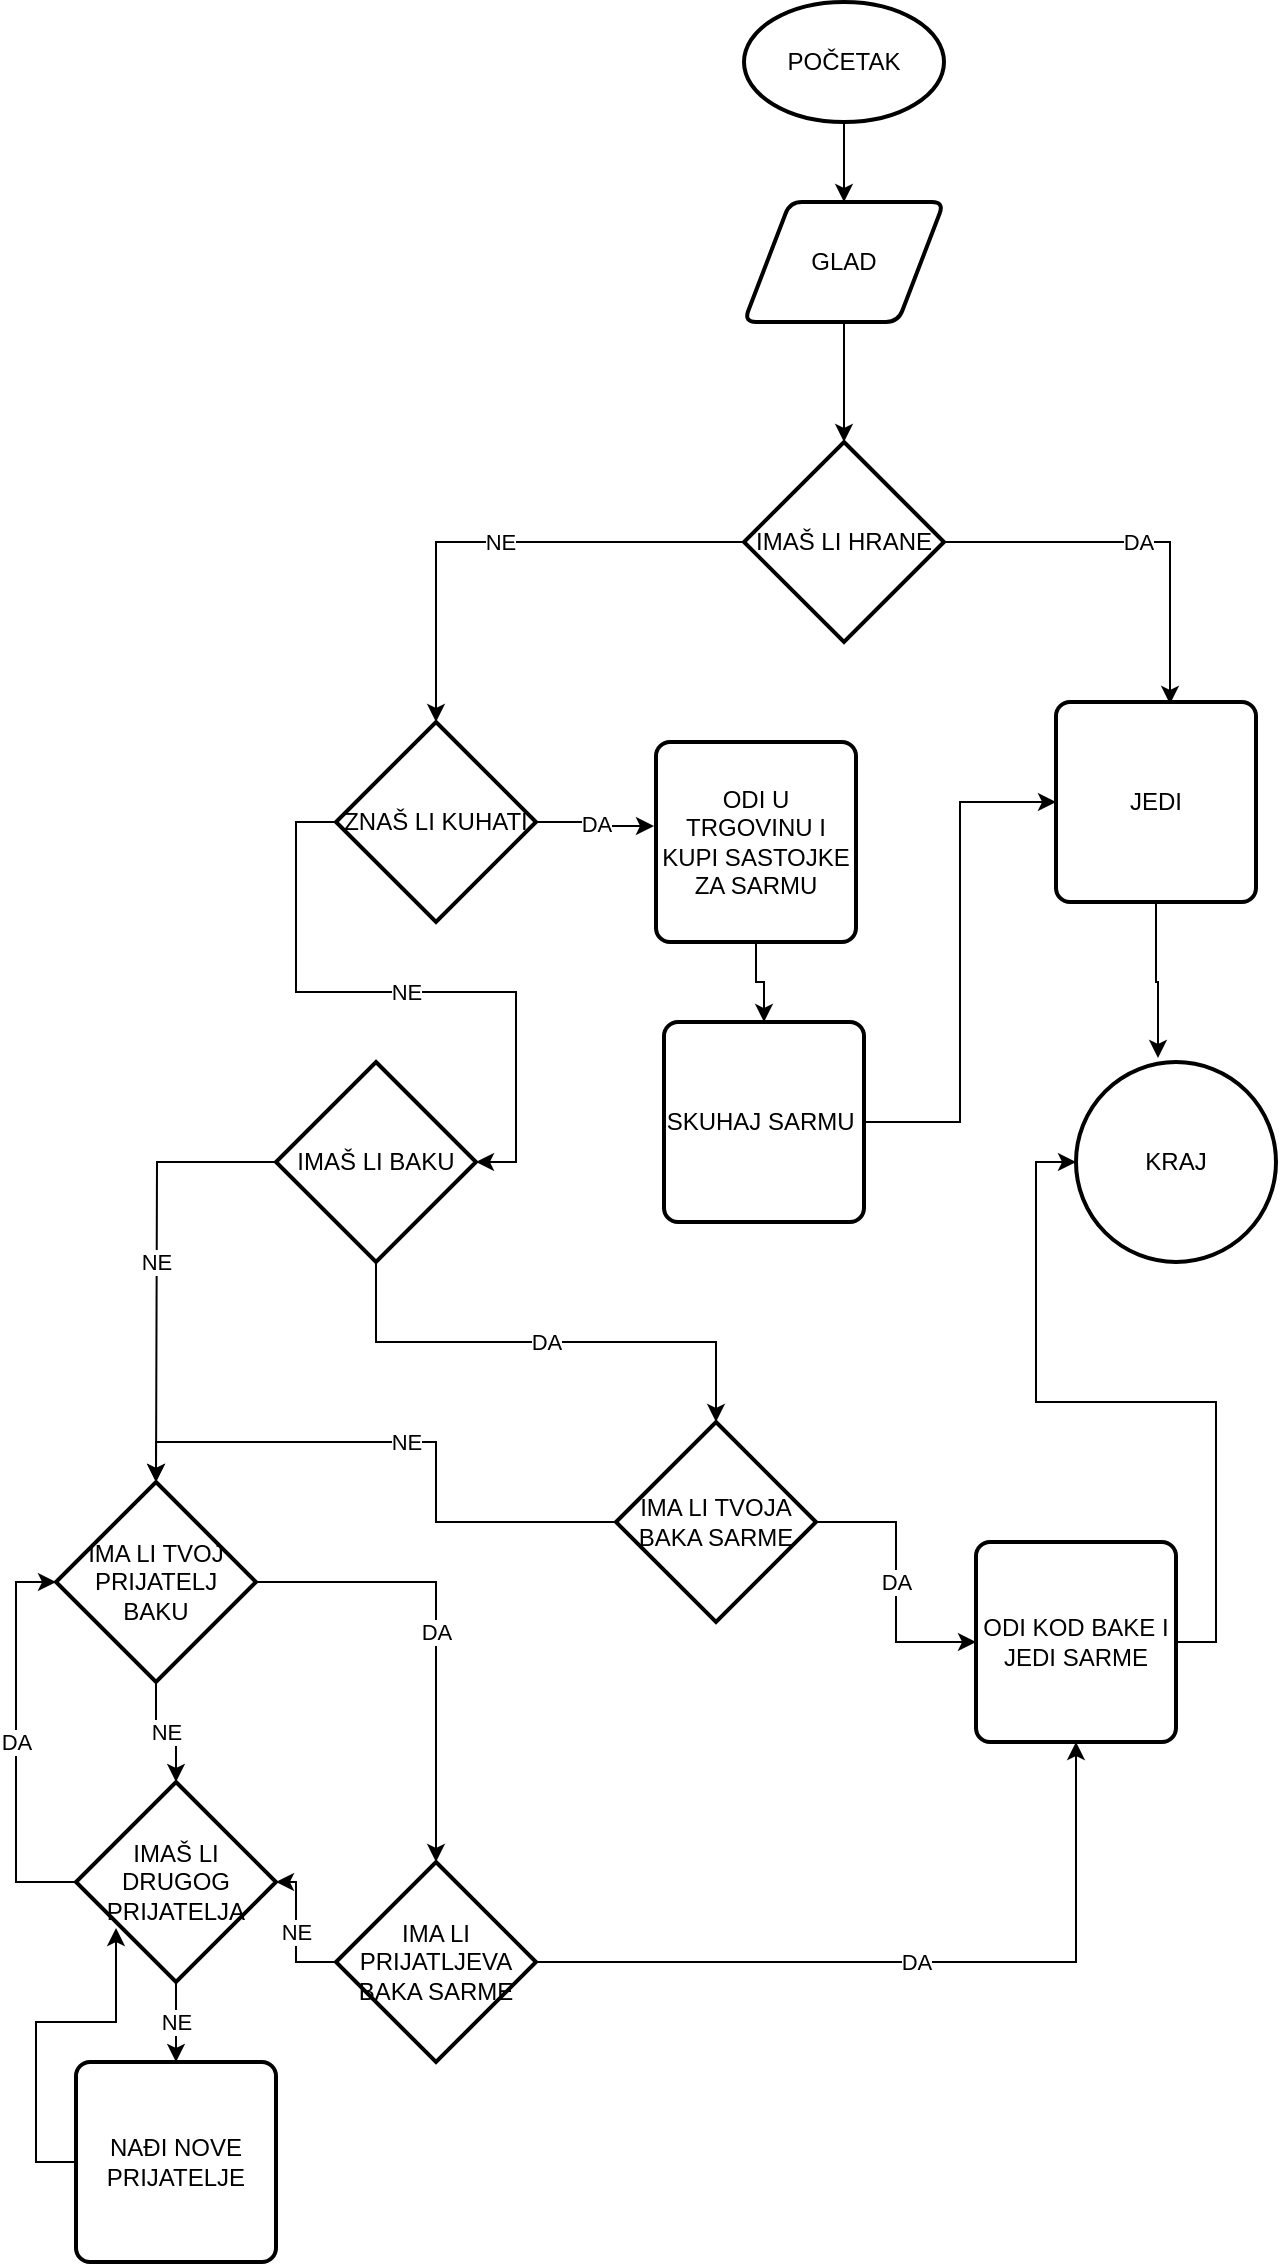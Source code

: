 <mxfile version="15.2.7" type="github">
  <diagram id="C5RBs43oDa-KdzZeNtuy" name="Page-1">
    <mxGraphModel dx="2249" dy="1963" grid="1" gridSize="10" guides="1" tooltips="1" connect="1" arrows="1" fold="1" page="1" pageScale="1" pageWidth="827" pageHeight="1169" math="0" shadow="0">
      <root>
        <mxCell id="WIyWlLk6GJQsqaUBKTNV-0" />
        <mxCell id="WIyWlLk6GJQsqaUBKTNV-1" parent="WIyWlLk6GJQsqaUBKTNV-0" />
        <mxCell id="Yx9n-qhTxMwfonUjRKdv-32" style="edgeStyle=orthogonalEdgeStyle;rounded=0;orthogonalLoop=1;jettySize=auto;html=1;exitX=0.5;exitY=1;exitDx=0;exitDy=0;exitPerimeter=0;entryX=0.5;entryY=0;entryDx=0;entryDy=0;" parent="WIyWlLk6GJQsqaUBKTNV-1" source="Yx9n-qhTxMwfonUjRKdv-23" target="Yx9n-qhTxMwfonUjRKdv-24" edge="1">
          <mxGeometry relative="1" as="geometry" />
        </mxCell>
        <mxCell id="Yx9n-qhTxMwfonUjRKdv-23" value="POČETAK" style="strokeWidth=2;html=1;shape=mxgraph.flowchart.start_1;whiteSpace=wrap;" parent="WIyWlLk6GJQsqaUBKTNV-1" vertex="1">
          <mxGeometry x="354" y="-210" width="100" height="60" as="geometry" />
        </mxCell>
        <mxCell id="Yx9n-qhTxMwfonUjRKdv-31" style="edgeStyle=orthogonalEdgeStyle;rounded=0;orthogonalLoop=1;jettySize=auto;html=1;" parent="WIyWlLk6GJQsqaUBKTNV-1" source="Yx9n-qhTxMwfonUjRKdv-24" target="Yx9n-qhTxMwfonUjRKdv-25" edge="1">
          <mxGeometry relative="1" as="geometry" />
        </mxCell>
        <mxCell id="Yx9n-qhTxMwfonUjRKdv-24" value="GLAD" style="shape=parallelogram;html=1;strokeWidth=2;perimeter=parallelogramPerimeter;whiteSpace=wrap;rounded=1;arcSize=12;size=0.23;" parent="WIyWlLk6GJQsqaUBKTNV-1" vertex="1">
          <mxGeometry x="354" y="-110" width="100" height="60" as="geometry" />
        </mxCell>
        <mxCell id="Yx9n-qhTxMwfonUjRKdv-29" value="NE" style="edgeStyle=orthogonalEdgeStyle;rounded=0;orthogonalLoop=1;jettySize=auto;html=1;entryX=0.5;entryY=0;entryDx=0;entryDy=0;entryPerimeter=0;" parent="WIyWlLk6GJQsqaUBKTNV-1" source="Yx9n-qhTxMwfonUjRKdv-25" target="Yx9n-qhTxMwfonUjRKdv-33" edge="1">
          <mxGeometry relative="1" as="geometry">
            <mxPoint x="210" y="180" as="targetPoint" />
          </mxGeometry>
        </mxCell>
        <mxCell id="Yx9n-qhTxMwfonUjRKdv-30" value="DA" style="edgeStyle=orthogonalEdgeStyle;rounded=0;orthogonalLoop=1;jettySize=auto;html=1;entryX=0.57;entryY=0.01;entryDx=0;entryDy=0;entryPerimeter=0;" parent="WIyWlLk6GJQsqaUBKTNV-1" source="Yx9n-qhTxMwfonUjRKdv-25" target="Yx9n-qhTxMwfonUjRKdv-34" edge="1">
          <mxGeometry relative="1" as="geometry">
            <mxPoint x="560" y="180" as="targetPoint" />
          </mxGeometry>
        </mxCell>
        <mxCell id="Yx9n-qhTxMwfonUjRKdv-25" value="IMAŠ LI HRANE" style="strokeWidth=2;html=1;shape=mxgraph.flowchart.decision;whiteSpace=wrap;" parent="WIyWlLk6GJQsqaUBKTNV-1" vertex="1">
          <mxGeometry x="354" y="10" width="100" height="100" as="geometry" />
        </mxCell>
        <mxCell id="Yx9n-qhTxMwfonUjRKdv-38" value="NE" style="edgeStyle=orthogonalEdgeStyle;rounded=0;orthogonalLoop=1;jettySize=auto;html=1;exitX=0;exitY=0.5;exitDx=0;exitDy=0;exitPerimeter=0;entryX=1;entryY=0.5;entryDx=0;entryDy=0;entryPerimeter=0;" parent="WIyWlLk6GJQsqaUBKTNV-1" source="Yx9n-qhTxMwfonUjRKdv-33" target="Yx9n-qhTxMwfonUjRKdv-37" edge="1">
          <mxGeometry relative="1" as="geometry" />
        </mxCell>
        <mxCell id="Yx9n-qhTxMwfonUjRKdv-40" value="DA" style="edgeStyle=orthogonalEdgeStyle;rounded=0;orthogonalLoop=1;jettySize=auto;html=1;exitX=1;exitY=0.5;exitDx=0;exitDy=0;exitPerimeter=0;entryX=-0.01;entryY=0.42;entryDx=0;entryDy=0;entryPerimeter=0;" parent="WIyWlLk6GJQsqaUBKTNV-1" source="Yx9n-qhTxMwfonUjRKdv-33" target="Yx9n-qhTxMwfonUjRKdv-39" edge="1">
          <mxGeometry relative="1" as="geometry" />
        </mxCell>
        <mxCell id="Yx9n-qhTxMwfonUjRKdv-33" value="ZNAŠ LI KUHATI" style="strokeWidth=2;html=1;shape=mxgraph.flowchart.decision;whiteSpace=wrap;" parent="WIyWlLk6GJQsqaUBKTNV-1" vertex="1">
          <mxGeometry x="150" y="150" width="100" height="100" as="geometry" />
        </mxCell>
        <mxCell id="Yx9n-qhTxMwfonUjRKdv-36" style="edgeStyle=orthogonalEdgeStyle;rounded=0;orthogonalLoop=1;jettySize=auto;html=1;entryX=0.41;entryY=-0.02;entryDx=0;entryDy=0;entryPerimeter=0;" parent="WIyWlLk6GJQsqaUBKTNV-1" source="Yx9n-qhTxMwfonUjRKdv-34" target="Yx9n-qhTxMwfonUjRKdv-35" edge="1">
          <mxGeometry relative="1" as="geometry">
            <mxPoint x="520" y="340" as="targetPoint" />
          </mxGeometry>
        </mxCell>
        <mxCell id="Yx9n-qhTxMwfonUjRKdv-34" value="JEDI" style="rounded=1;whiteSpace=wrap;html=1;absoluteArcSize=1;arcSize=14;strokeWidth=2;" parent="WIyWlLk6GJQsqaUBKTNV-1" vertex="1">
          <mxGeometry x="510" y="140" width="100" height="100" as="geometry" />
        </mxCell>
        <mxCell id="Yx9n-qhTxMwfonUjRKdv-35" value="KRAJ" style="strokeWidth=2;html=1;shape=mxgraph.flowchart.start_2;whiteSpace=wrap;" parent="WIyWlLk6GJQsqaUBKTNV-1" vertex="1">
          <mxGeometry x="520" y="320" width="100" height="100" as="geometry" />
        </mxCell>
        <mxCell id="Yx9n-qhTxMwfonUjRKdv-43" value="DA" style="edgeStyle=orthogonalEdgeStyle;rounded=0;orthogonalLoop=1;jettySize=auto;html=1;exitX=0.5;exitY=1;exitDx=0;exitDy=0;exitPerimeter=0;entryX=0.5;entryY=0;entryDx=0;entryDy=0;entryPerimeter=0;" parent="WIyWlLk6GJQsqaUBKTNV-1" source="Yx9n-qhTxMwfonUjRKdv-37" target="Yx9n-qhTxMwfonUjRKdv-45" edge="1">
          <mxGeometry relative="1" as="geometry">
            <mxPoint x="270" y="535" as="targetPoint" />
          </mxGeometry>
        </mxCell>
        <mxCell id="Yx9n-qhTxMwfonUjRKdv-44" value="NE" style="edgeStyle=orthogonalEdgeStyle;rounded=0;orthogonalLoop=1;jettySize=auto;html=1;exitX=0;exitY=0.5;exitDx=0;exitDy=0;exitPerimeter=0;entryX=0.5;entryY=0;entryDx=0;entryDy=0;" parent="WIyWlLk6GJQsqaUBKTNV-1" source="Yx9n-qhTxMwfonUjRKdv-37" edge="1">
          <mxGeometry relative="1" as="geometry">
            <mxPoint x="60" y="530" as="targetPoint" />
          </mxGeometry>
        </mxCell>
        <mxCell id="Yx9n-qhTxMwfonUjRKdv-37" value="IMAŠ LI BAKU" style="strokeWidth=2;html=1;shape=mxgraph.flowchart.decision;whiteSpace=wrap;" parent="WIyWlLk6GJQsqaUBKTNV-1" vertex="1">
          <mxGeometry x="120" y="320" width="100" height="100" as="geometry" />
        </mxCell>
        <mxCell id="1HPGZNzcPDIOpK_zaHCN-9" style="edgeStyle=orthogonalEdgeStyle;rounded=0;orthogonalLoop=1;jettySize=auto;html=1;exitX=0.5;exitY=1;exitDx=0;exitDy=0;entryX=0.5;entryY=0;entryDx=0;entryDy=0;" parent="WIyWlLk6GJQsqaUBKTNV-1" source="Yx9n-qhTxMwfonUjRKdv-39" target="1HPGZNzcPDIOpK_zaHCN-8" edge="1">
          <mxGeometry relative="1" as="geometry" />
        </mxCell>
        <mxCell id="Yx9n-qhTxMwfonUjRKdv-39" value="ODI U TRGOVINU I KUPI SASTOJKE ZA SARMU" style="rounded=1;whiteSpace=wrap;html=1;absoluteArcSize=1;arcSize=14;strokeWidth=2;" parent="WIyWlLk6GJQsqaUBKTNV-1" vertex="1">
          <mxGeometry x="310" y="160" width="100" height="100" as="geometry" />
        </mxCell>
        <mxCell id="Yx9n-qhTxMwfonUjRKdv-49" value="DA" style="edgeStyle=orthogonalEdgeStyle;rounded=0;orthogonalLoop=1;jettySize=auto;html=1;entryX=0;entryY=0.5;entryDx=0;entryDy=0;" parent="WIyWlLk6GJQsqaUBKTNV-1" source="Yx9n-qhTxMwfonUjRKdv-45" target="Yx9n-qhTxMwfonUjRKdv-46" edge="1">
          <mxGeometry relative="1" as="geometry" />
        </mxCell>
        <mxCell id="1HPGZNzcPDIOpK_zaHCN-13" value="NE" style="edgeStyle=orthogonalEdgeStyle;rounded=0;orthogonalLoop=1;jettySize=auto;html=1;exitX=0;exitY=0.5;exitDx=0;exitDy=0;exitPerimeter=0;entryX=0.5;entryY=0;entryDx=0;entryDy=0;entryPerimeter=0;" parent="WIyWlLk6GJQsqaUBKTNV-1" source="Yx9n-qhTxMwfonUjRKdv-45" target="Yx9n-qhTxMwfonUjRKdv-50" edge="1">
          <mxGeometry relative="1" as="geometry" />
        </mxCell>
        <mxCell id="Yx9n-qhTxMwfonUjRKdv-45" value="IMA LI TVOJA BAKA SARME" style="strokeWidth=2;html=1;shape=mxgraph.flowchart.decision;whiteSpace=wrap;" parent="WIyWlLk6GJQsqaUBKTNV-1" vertex="1">
          <mxGeometry x="290" y="500" width="100" height="100" as="geometry" />
        </mxCell>
        <mxCell id="1HPGZNzcPDIOpK_zaHCN-0" style="edgeStyle=orthogonalEdgeStyle;rounded=0;orthogonalLoop=1;jettySize=auto;html=1;exitX=1;exitY=0.5;exitDx=0;exitDy=0;entryX=0;entryY=0.5;entryDx=0;entryDy=0;entryPerimeter=0;" parent="WIyWlLk6GJQsqaUBKTNV-1" source="Yx9n-qhTxMwfonUjRKdv-46" target="Yx9n-qhTxMwfonUjRKdv-35" edge="1">
          <mxGeometry relative="1" as="geometry" />
        </mxCell>
        <mxCell id="Yx9n-qhTxMwfonUjRKdv-46" value="ODI KOD BAKE I JEDI SARME" style="rounded=1;whiteSpace=wrap;html=1;absoluteArcSize=1;arcSize=14;strokeWidth=2;" parent="WIyWlLk6GJQsqaUBKTNV-1" vertex="1">
          <mxGeometry x="470" y="560" width="100" height="100" as="geometry" />
        </mxCell>
        <mxCell id="1HPGZNzcPDIOpK_zaHCN-5" value="NE" style="edgeStyle=orthogonalEdgeStyle;rounded=0;orthogonalLoop=1;jettySize=auto;html=1;exitX=0;exitY=0.5;exitDx=0;exitDy=0;exitPerimeter=0;entryX=1;entryY=0.5;entryDx=0;entryDy=0;entryPerimeter=0;" parent="WIyWlLk6GJQsqaUBKTNV-1" source="Yx9n-qhTxMwfonUjRKdv-47" target="anWrbfzEYd8IfU0bnavM-0" edge="1">
          <mxGeometry relative="1" as="geometry">
            <mxPoint x="60" y="750" as="targetPoint" />
          </mxGeometry>
        </mxCell>
        <mxCell id="1HPGZNzcPDIOpK_zaHCN-6" value="DA" style="edgeStyle=orthogonalEdgeStyle;rounded=0;orthogonalLoop=1;jettySize=auto;html=1;exitX=1;exitY=0.5;exitDx=0;exitDy=0;exitPerimeter=0;entryX=0.5;entryY=1;entryDx=0;entryDy=0;" parent="WIyWlLk6GJQsqaUBKTNV-1" source="Yx9n-qhTxMwfonUjRKdv-47" target="Yx9n-qhTxMwfonUjRKdv-46" edge="1">
          <mxGeometry relative="1" as="geometry" />
        </mxCell>
        <mxCell id="Yx9n-qhTxMwfonUjRKdv-47" value="IMA LI PRIJATLJEVA BAKA SARME" style="strokeWidth=2;html=1;shape=mxgraph.flowchart.decision;whiteSpace=wrap;" parent="WIyWlLk6GJQsqaUBKTNV-1" vertex="1">
          <mxGeometry x="150" y="720" width="100" height="100" as="geometry" />
        </mxCell>
        <mxCell id="1HPGZNzcPDIOpK_zaHCN-2" value="NE" style="edgeStyle=orthogonalEdgeStyle;rounded=0;orthogonalLoop=1;jettySize=auto;html=1;exitX=0.5;exitY=1;exitDx=0;exitDy=0;exitPerimeter=0;entryX=0.5;entryY=0;entryDx=0;entryDy=0;entryPerimeter=0;" parent="WIyWlLk6GJQsqaUBKTNV-1" source="Yx9n-qhTxMwfonUjRKdv-50" target="anWrbfzEYd8IfU0bnavM-0" edge="1">
          <mxGeometry relative="1" as="geometry">
            <mxPoint x="60" y="690" as="targetPoint" />
          </mxGeometry>
        </mxCell>
        <mxCell id="1HPGZNzcPDIOpK_zaHCN-4" value="DA" style="edgeStyle=orthogonalEdgeStyle;rounded=0;orthogonalLoop=1;jettySize=auto;html=1;exitX=1;exitY=0.5;exitDx=0;exitDy=0;exitPerimeter=0;entryX=0.5;entryY=0;entryDx=0;entryDy=0;entryPerimeter=0;" parent="WIyWlLk6GJQsqaUBKTNV-1" source="Yx9n-qhTxMwfonUjRKdv-50" target="Yx9n-qhTxMwfonUjRKdv-47" edge="1">
          <mxGeometry relative="1" as="geometry" />
        </mxCell>
        <mxCell id="Yx9n-qhTxMwfonUjRKdv-50" value="IMA LI TVOJ PRIJATELJ&lt;br&gt;BAKU" style="strokeWidth=2;html=1;shape=mxgraph.flowchart.decision;whiteSpace=wrap;" parent="WIyWlLk6GJQsqaUBKTNV-1" vertex="1">
          <mxGeometry x="10" y="530" width="100" height="100" as="geometry" />
        </mxCell>
        <mxCell id="1HPGZNzcPDIOpK_zaHCN-3" value="DA" style="edgeStyle=orthogonalEdgeStyle;rounded=0;orthogonalLoop=1;jettySize=auto;html=1;exitX=0;exitY=0.5;exitDx=0;exitDy=0;entryX=0;entryY=0.5;entryDx=0;entryDy=0;entryPerimeter=0;exitPerimeter=0;" parent="WIyWlLk6GJQsqaUBKTNV-1" source="anWrbfzEYd8IfU0bnavM-0" target="Yx9n-qhTxMwfonUjRKdv-50" edge="1">
          <mxGeometry relative="1" as="geometry">
            <mxPoint x="21.5" y="720" as="sourcePoint" />
          </mxGeometry>
        </mxCell>
        <mxCell id="1HPGZNzcPDIOpK_zaHCN-10" style="edgeStyle=orthogonalEdgeStyle;rounded=0;orthogonalLoop=1;jettySize=auto;html=1;exitX=1;exitY=0.5;exitDx=0;exitDy=0;entryX=0;entryY=0.5;entryDx=0;entryDy=0;" parent="WIyWlLk6GJQsqaUBKTNV-1" source="1HPGZNzcPDIOpK_zaHCN-8" target="Yx9n-qhTxMwfonUjRKdv-34" edge="1">
          <mxGeometry relative="1" as="geometry" />
        </mxCell>
        <mxCell id="1HPGZNzcPDIOpK_zaHCN-8" value="SKUHAJ SARMU&amp;nbsp;" style="rounded=1;whiteSpace=wrap;html=1;absoluteArcSize=1;arcSize=14;strokeWidth=2;" parent="WIyWlLk6GJQsqaUBKTNV-1" vertex="1">
          <mxGeometry x="314" y="300" width="100" height="100" as="geometry" />
        </mxCell>
        <mxCell id="5AdCN4vCvNIWGrdN_EmT-1" value="NE" style="edgeStyle=orthogonalEdgeStyle;rounded=0;orthogonalLoop=1;jettySize=auto;html=1;exitX=0.5;exitY=1;exitDx=0;exitDy=0;exitPerimeter=0;entryX=0.5;entryY=0;entryDx=0;entryDy=0;" edge="1" parent="WIyWlLk6GJQsqaUBKTNV-1" source="anWrbfzEYd8IfU0bnavM-0" target="5AdCN4vCvNIWGrdN_EmT-0">
          <mxGeometry relative="1" as="geometry" />
        </mxCell>
        <mxCell id="anWrbfzEYd8IfU0bnavM-0" value="IMAŠ LI DRUGOG PRIJATELJA" style="strokeWidth=2;html=1;shape=mxgraph.flowchart.decision;whiteSpace=wrap;" parent="WIyWlLk6GJQsqaUBKTNV-1" vertex="1">
          <mxGeometry x="20" y="680" width="100" height="100" as="geometry" />
        </mxCell>
        <mxCell id="5AdCN4vCvNIWGrdN_EmT-2" style="edgeStyle=orthogonalEdgeStyle;rounded=0;orthogonalLoop=1;jettySize=auto;html=1;exitX=0;exitY=0.5;exitDx=0;exitDy=0;entryX=0.2;entryY=0.73;entryDx=0;entryDy=0;entryPerimeter=0;" edge="1" parent="WIyWlLk6GJQsqaUBKTNV-1" source="5AdCN4vCvNIWGrdN_EmT-0" target="anWrbfzEYd8IfU0bnavM-0">
          <mxGeometry relative="1" as="geometry" />
        </mxCell>
        <mxCell id="5AdCN4vCvNIWGrdN_EmT-0" value="NAĐI NOVE PRIJATELJE" style="rounded=1;whiteSpace=wrap;html=1;absoluteArcSize=1;arcSize=14;strokeWidth=2;" vertex="1" parent="WIyWlLk6GJQsqaUBKTNV-1">
          <mxGeometry x="20" y="820" width="100" height="100" as="geometry" />
        </mxCell>
      </root>
    </mxGraphModel>
  </diagram>
</mxfile>
